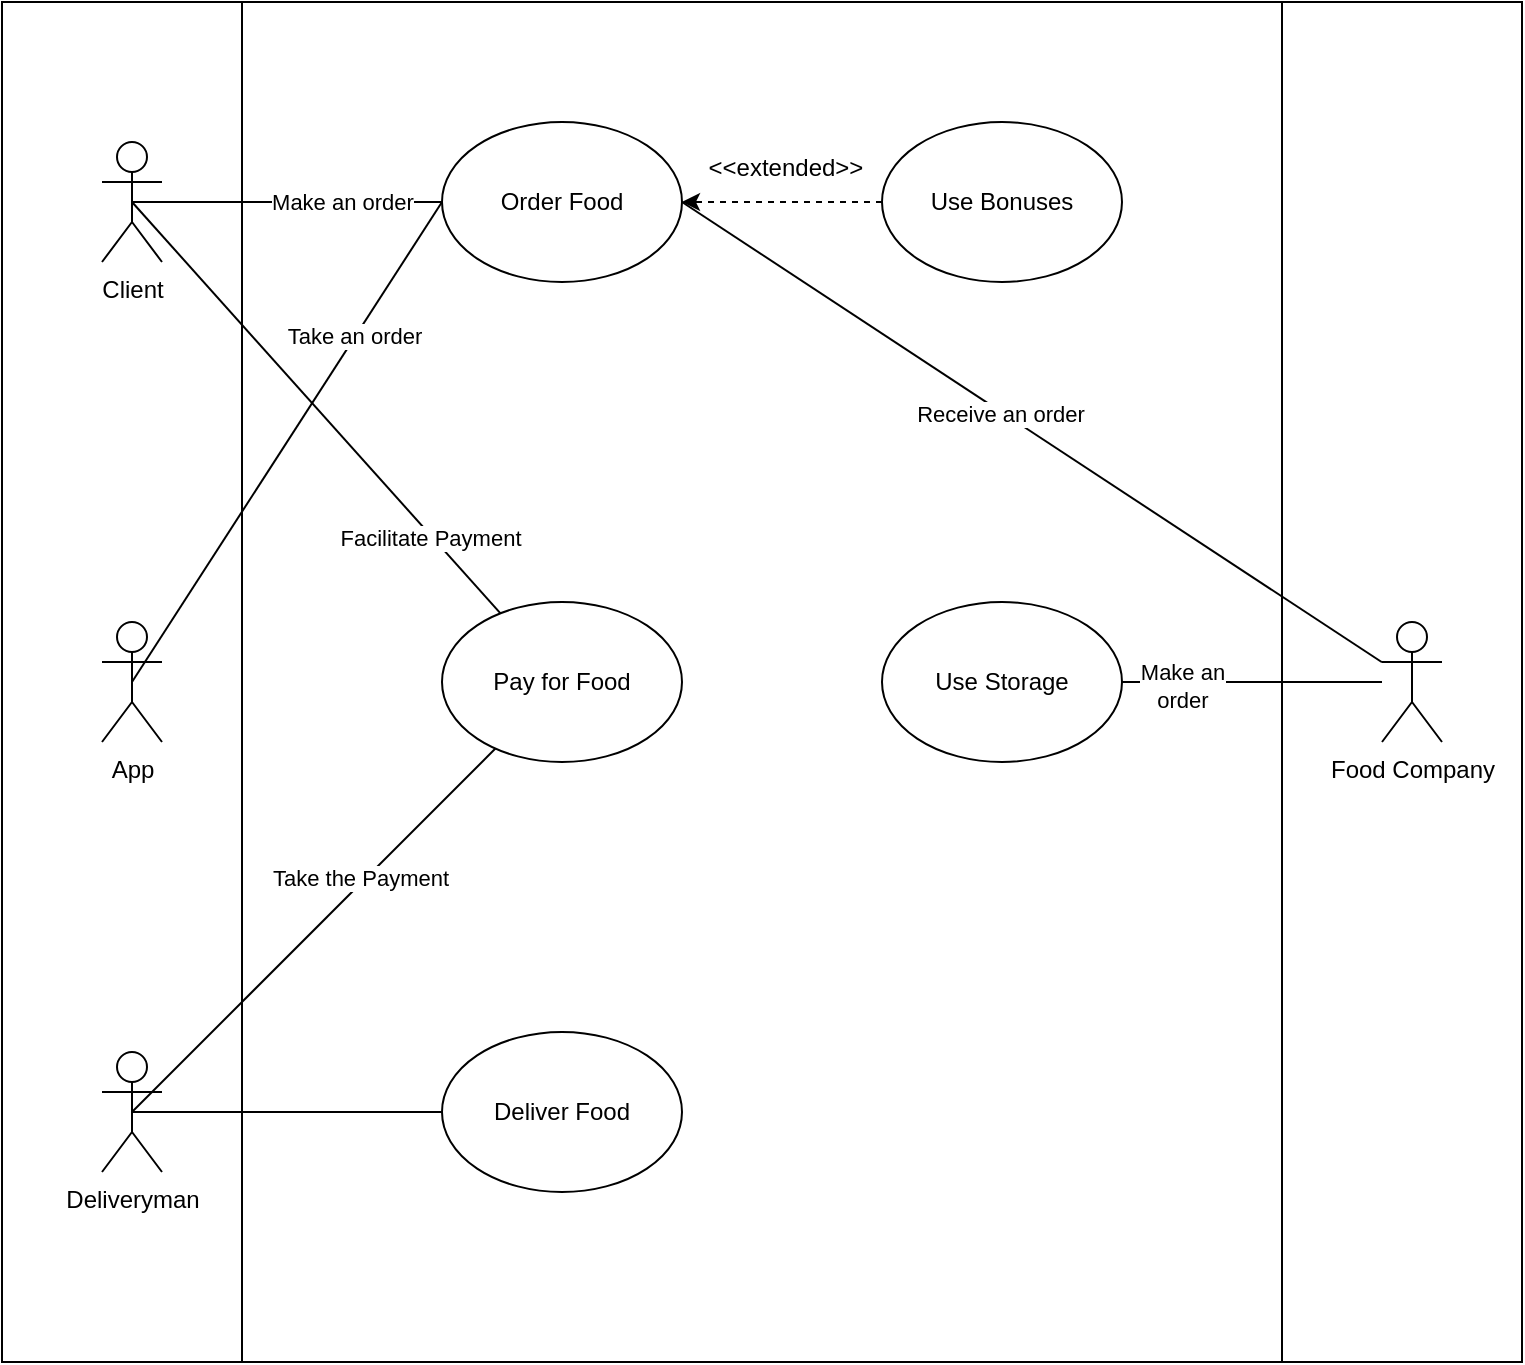 <mxfile version="24.4.13" type="device">
  <diagram name="Страница — 1" id="MnjJHCmK_m16na0_ht7d">
    <mxGraphModel dx="1173" dy="671" grid="1" gridSize="10" guides="1" tooltips="1" connect="1" arrows="1" fold="1" page="1" pageScale="1" pageWidth="827" pageHeight="1169" math="0" shadow="0">
      <root>
        <mxCell id="0" />
        <mxCell id="1" parent="0" />
        <mxCell id="hcBMqLpVQxvQc22_RVxL-1" value="" style="rounded=0;whiteSpace=wrap;html=1;" parent="1" vertex="1">
          <mxGeometry x="40" width="760" height="680" as="geometry" />
        </mxCell>
        <mxCell id="hcBMqLpVQxvQc22_RVxL-5" value="" style="rounded=0;whiteSpace=wrap;html=1;" parent="1" vertex="1">
          <mxGeometry x="160" width="520" height="680" as="geometry" />
        </mxCell>
        <mxCell id="hcBMqLpVQxvQc22_RVxL-6" value="Client" style="shape=umlActor;verticalLabelPosition=bottom;verticalAlign=top;html=1;outlineConnect=0;" parent="1" vertex="1">
          <mxGeometry x="90" y="70" width="30" height="60" as="geometry" />
        </mxCell>
        <mxCell id="hcBMqLpVQxvQc22_RVxL-7" value="Deliveryman" style="shape=umlActor;verticalLabelPosition=bottom;verticalAlign=top;html=1;outlineConnect=0;" parent="1" vertex="1">
          <mxGeometry x="90" y="525" width="30" height="60" as="geometry" />
        </mxCell>
        <mxCell id="hcBMqLpVQxvQc22_RVxL-10" value="Food Company" style="shape=umlActor;verticalLabelPosition=bottom;verticalAlign=top;html=1;outlineConnect=0;" parent="1" vertex="1">
          <mxGeometry x="730" y="310" width="30" height="60" as="geometry" />
        </mxCell>
        <mxCell id="hcBMqLpVQxvQc22_RVxL-11" value="App" style="shape=umlActor;verticalLabelPosition=bottom;verticalAlign=top;html=1;outlineConnect=0;" parent="1" vertex="1">
          <mxGeometry x="90" y="310" width="30" height="60" as="geometry" />
        </mxCell>
        <mxCell id="hcBMqLpVQxvQc22_RVxL-12" value="Order Food" style="ellipse;whiteSpace=wrap;html=1;" parent="1" vertex="1">
          <mxGeometry x="260" y="60" width="120" height="80" as="geometry" />
        </mxCell>
        <mxCell id="hcBMqLpVQxvQc22_RVxL-13" value="" style="endArrow=none;html=1;rounded=0;entryX=0.5;entryY=0.5;entryDx=0;entryDy=0;entryPerimeter=0;" parent="1" source="hcBMqLpVQxvQc22_RVxL-12" target="hcBMqLpVQxvQc22_RVxL-6" edge="1">
          <mxGeometry width="50" height="50" relative="1" as="geometry">
            <mxPoint x="420" y="370" as="sourcePoint" />
            <mxPoint x="470" y="320" as="targetPoint" />
          </mxGeometry>
        </mxCell>
        <mxCell id="hcBMqLpVQxvQc22_RVxL-14" value="Make an order" style="edgeLabel;html=1;align=center;verticalAlign=middle;resizable=0;points=[];" parent="hcBMqLpVQxvQc22_RVxL-13" vertex="1" connectable="0">
          <mxGeometry x="-0.415" y="-1" relative="1" as="geometry">
            <mxPoint x="-5" y="1" as="offset" />
          </mxGeometry>
        </mxCell>
        <mxCell id="hcBMqLpVQxvQc22_RVxL-15" value="" style="endArrow=none;html=1;rounded=0;entryX=0.5;entryY=0.5;entryDx=0;entryDy=0;entryPerimeter=0;exitX=0;exitY=0.5;exitDx=0;exitDy=0;" parent="1" source="hcBMqLpVQxvQc22_RVxL-12" target="hcBMqLpVQxvQc22_RVxL-11" edge="1">
          <mxGeometry width="50" height="50" relative="1" as="geometry">
            <mxPoint x="420" y="370" as="sourcePoint" />
            <mxPoint x="470" y="320" as="targetPoint" />
          </mxGeometry>
        </mxCell>
        <mxCell id="hcBMqLpVQxvQc22_RVxL-16" value="Take an order" style="edgeLabel;html=1;align=center;verticalAlign=middle;resizable=0;points=[];" parent="hcBMqLpVQxvQc22_RVxL-15" vertex="1" connectable="0">
          <mxGeometry x="-0.439" y="-1" relative="1" as="geometry">
            <mxPoint as="offset" />
          </mxGeometry>
        </mxCell>
        <mxCell id="hcBMqLpVQxvQc22_RVxL-17" value="" style="endArrow=none;html=1;rounded=0;entryX=1;entryY=0.5;entryDx=0;entryDy=0;" parent="1" source="hcBMqLpVQxvQc22_RVxL-10" target="hcBMqLpVQxvQc22_RVxL-12" edge="1">
          <mxGeometry width="50" height="50" relative="1" as="geometry">
            <mxPoint x="420" y="370" as="sourcePoint" />
            <mxPoint x="470" y="320" as="targetPoint" />
          </mxGeometry>
        </mxCell>
        <mxCell id="hcBMqLpVQxvQc22_RVxL-18" value="Receive an order" style="edgeLabel;html=1;align=center;verticalAlign=middle;resizable=0;points=[];" parent="hcBMqLpVQxvQc22_RVxL-17" vertex="1" connectable="0">
          <mxGeometry x="0.09" y="1" relative="1" as="geometry">
            <mxPoint as="offset" />
          </mxGeometry>
        </mxCell>
        <mxCell id="hcBMqLpVQxvQc22_RVxL-19" value="Use Storage" style="ellipse;whiteSpace=wrap;html=1;" parent="1" vertex="1">
          <mxGeometry x="480" y="300" width="120" height="80" as="geometry" />
        </mxCell>
        <mxCell id="hcBMqLpVQxvQc22_RVxL-20" value="" style="endArrow=none;html=1;rounded=0;exitX=1;exitY=0.5;exitDx=0;exitDy=0;" parent="1" source="hcBMqLpVQxvQc22_RVxL-19" target="hcBMqLpVQxvQc22_RVxL-10" edge="1">
          <mxGeometry width="50" height="50" relative="1" as="geometry">
            <mxPoint x="420" y="370" as="sourcePoint" />
            <mxPoint x="470" y="320" as="targetPoint" />
          </mxGeometry>
        </mxCell>
        <mxCell id="RX2-6TDwEE-yMCxkauu0-1" value="Make an&lt;br&gt;order" style="edgeLabel;html=1;align=center;verticalAlign=middle;resizable=0;points=[];" vertex="1" connectable="0" parent="hcBMqLpVQxvQc22_RVxL-20">
          <mxGeometry x="-0.544" y="-2" relative="1" as="geometry">
            <mxPoint as="offset" />
          </mxGeometry>
        </mxCell>
        <mxCell id="hcBMqLpVQxvQc22_RVxL-21" value="Deliver Food" style="ellipse;whiteSpace=wrap;html=1;" parent="1" vertex="1">
          <mxGeometry x="260" y="515" width="120" height="80" as="geometry" />
        </mxCell>
        <mxCell id="hcBMqLpVQxvQc22_RVxL-22" value="Use Bonuses" style="ellipse;whiteSpace=wrap;html=1;" parent="1" vertex="1">
          <mxGeometry x="480" y="60" width="120" height="80" as="geometry" />
        </mxCell>
        <mxCell id="hcBMqLpVQxvQc22_RVxL-23" value="" style="endArrow=classic;html=1;rounded=0;entryX=1;entryY=0.5;entryDx=0;entryDy=0;exitX=0;exitY=0.5;exitDx=0;exitDy=0;dashed=1;" parent="1" source="hcBMqLpVQxvQc22_RVxL-22" target="hcBMqLpVQxvQc22_RVxL-12" edge="1">
          <mxGeometry width="50" height="50" relative="1" as="geometry">
            <mxPoint x="420" y="370" as="sourcePoint" />
            <mxPoint x="470" y="320" as="targetPoint" />
          </mxGeometry>
        </mxCell>
        <mxCell id="hcBMqLpVQxvQc22_RVxL-25" value="&amp;lt;&amp;lt;extended&amp;gt;&amp;gt;" style="text;html=1;align=center;verticalAlign=middle;whiteSpace=wrap;rounded=0;" parent="1" vertex="1">
          <mxGeometry x="387" y="68" width="90" height="30" as="geometry" />
        </mxCell>
        <mxCell id="hcBMqLpVQxvQc22_RVxL-26" value="" style="endArrow=none;html=1;rounded=0;exitX=0.5;exitY=0.5;exitDx=0;exitDy=0;exitPerimeter=0;entryX=0;entryY=0.5;entryDx=0;entryDy=0;" parent="1" source="hcBMqLpVQxvQc22_RVxL-7" target="hcBMqLpVQxvQc22_RVxL-21" edge="1">
          <mxGeometry width="50" height="50" relative="1" as="geometry">
            <mxPoint x="420" y="370" as="sourcePoint" />
            <mxPoint x="470" y="320" as="targetPoint" />
          </mxGeometry>
        </mxCell>
        <mxCell id="hcBMqLpVQxvQc22_RVxL-27" value="Pay for Food" style="ellipse;whiteSpace=wrap;html=1;" parent="1" vertex="1">
          <mxGeometry x="260" y="300" width="120" height="80" as="geometry" />
        </mxCell>
        <mxCell id="hcBMqLpVQxvQc22_RVxL-28" value="" style="endArrow=none;html=1;rounded=0;entryX=0.5;entryY=0.5;entryDx=0;entryDy=0;entryPerimeter=0;" parent="1" source="hcBMqLpVQxvQc22_RVxL-27" target="hcBMqLpVQxvQc22_RVxL-6" edge="1">
          <mxGeometry width="50" height="50" relative="1" as="geometry">
            <mxPoint x="420" y="370" as="sourcePoint" />
            <mxPoint x="470" y="320" as="targetPoint" />
          </mxGeometry>
        </mxCell>
        <mxCell id="hcBMqLpVQxvQc22_RVxL-29" value="Facilitate Payment" style="edgeLabel;html=1;align=center;verticalAlign=middle;resizable=0;points=[];" parent="hcBMqLpVQxvQc22_RVxL-28" vertex="1" connectable="0">
          <mxGeometry x="-0.623" y="1" relative="1" as="geometry">
            <mxPoint as="offset" />
          </mxGeometry>
        </mxCell>
        <mxCell id="hcBMqLpVQxvQc22_RVxL-30" value="" style="endArrow=none;html=1;rounded=0;exitX=0.5;exitY=0.5;exitDx=0;exitDy=0;exitPerimeter=0;" parent="1" source="hcBMqLpVQxvQc22_RVxL-7" target="hcBMqLpVQxvQc22_RVxL-27" edge="1">
          <mxGeometry width="50" height="50" relative="1" as="geometry">
            <mxPoint x="420" y="370" as="sourcePoint" />
            <mxPoint x="470" y="320" as="targetPoint" />
          </mxGeometry>
        </mxCell>
        <mxCell id="hcBMqLpVQxvQc22_RVxL-31" value="Take the Payment" style="edgeLabel;html=1;align=center;verticalAlign=middle;resizable=0;points=[];" parent="hcBMqLpVQxvQc22_RVxL-30" vertex="1" connectable="0">
          <mxGeometry x="0.281" y="3" relative="1" as="geometry">
            <mxPoint y="1" as="offset" />
          </mxGeometry>
        </mxCell>
      </root>
    </mxGraphModel>
  </diagram>
</mxfile>
